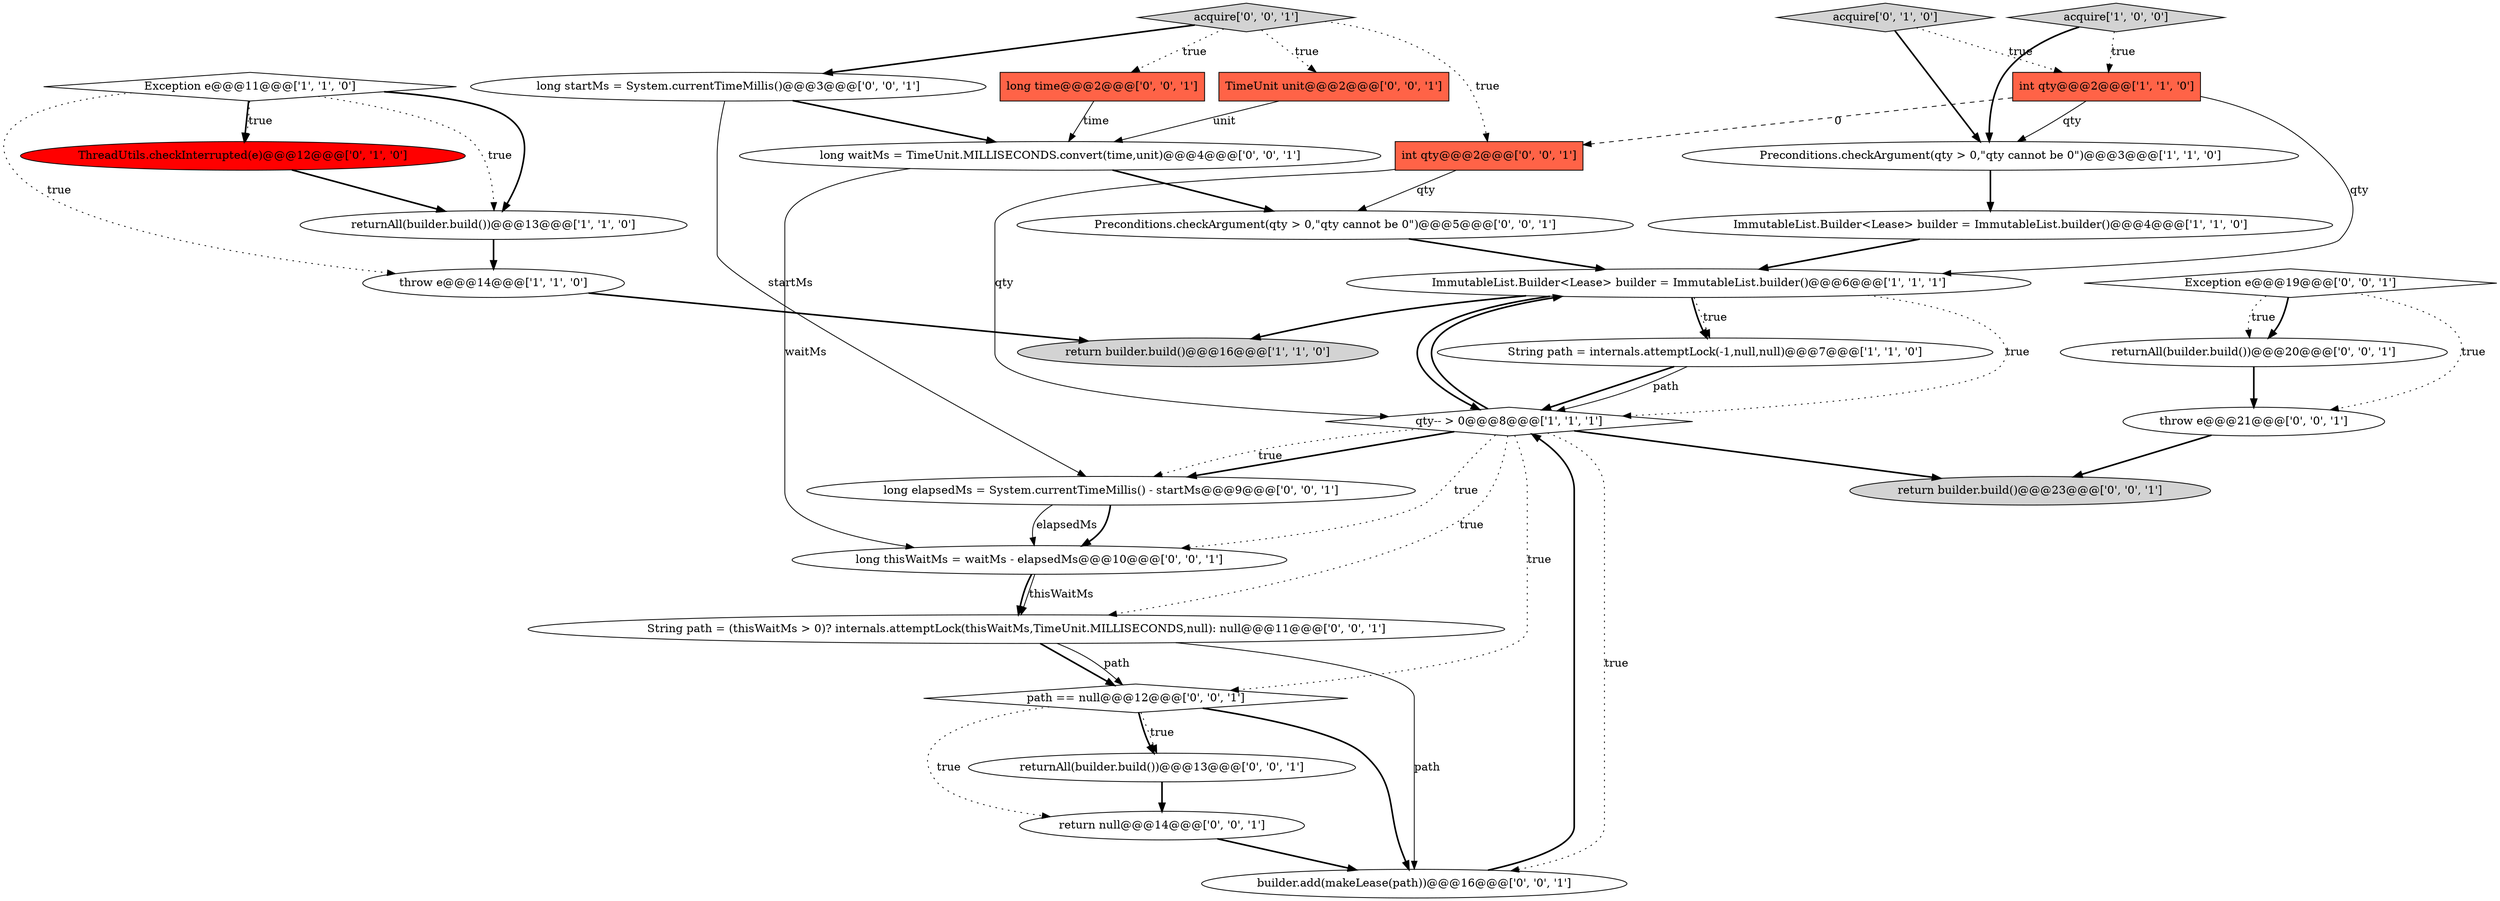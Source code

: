 digraph {
23 [style = filled, label = "TimeUnit unit@@@2@@@['0', '0', '1']", fillcolor = tomato, shape = box image = "AAA0AAABBB3BBB"];
27 [style = filled, label = "acquire['0', '0', '1']", fillcolor = lightgray, shape = diamond image = "AAA0AAABBB3BBB"];
19 [style = filled, label = "long startMs = System.currentTimeMillis()@@@3@@@['0', '0', '1']", fillcolor = white, shape = ellipse image = "AAA0AAABBB3BBB"];
24 [style = filled, label = "Exception e@@@19@@@['0', '0', '1']", fillcolor = white, shape = diamond image = "AAA0AAABBB3BBB"];
22 [style = filled, label = "path == null@@@12@@@['0', '0', '1']", fillcolor = white, shape = diamond image = "AAA0AAABBB3BBB"];
12 [style = filled, label = "acquire['0', '1', '0']", fillcolor = lightgray, shape = diamond image = "AAA0AAABBB2BBB"];
29 [style = filled, label = "int qty@@@2@@@['0', '0', '1']", fillcolor = tomato, shape = box image = "AAA0AAABBB3BBB"];
13 [style = filled, label = "Preconditions.checkArgument(qty > 0,\"qty cannot be 0\")@@@5@@@['0', '0', '1']", fillcolor = white, shape = ellipse image = "AAA0AAABBB3BBB"];
7 [style = filled, label = "ImmutableList.Builder<Lease> builder = ImmutableList.builder()@@@4@@@['1', '1', '0']", fillcolor = white, shape = ellipse image = "AAA0AAABBB1BBB"];
18 [style = filled, label = "return null@@@14@@@['0', '0', '1']", fillcolor = white, shape = ellipse image = "AAA0AAABBB3BBB"];
2 [style = filled, label = "returnAll(builder.build())@@@13@@@['1', '1', '0']", fillcolor = white, shape = ellipse image = "AAA0AAABBB1BBB"];
5 [style = filled, label = "throw e@@@14@@@['1', '1', '0']", fillcolor = white, shape = ellipse image = "AAA0AAABBB1BBB"];
1 [style = filled, label = "return builder.build()@@@16@@@['1', '1', '0']", fillcolor = lightgray, shape = ellipse image = "AAA0AAABBB1BBB"];
10 [style = filled, label = "acquire['1', '0', '0']", fillcolor = lightgray, shape = diamond image = "AAA0AAABBB1BBB"];
6 [style = filled, label = "qty-- > 0@@@8@@@['1', '1', '1']", fillcolor = white, shape = diamond image = "AAA0AAABBB1BBB"];
14 [style = filled, label = "return builder.build()@@@23@@@['0', '0', '1']", fillcolor = lightgray, shape = ellipse image = "AAA0AAABBB3BBB"];
28 [style = filled, label = "returnAll(builder.build())@@@20@@@['0', '0', '1']", fillcolor = white, shape = ellipse image = "AAA0AAABBB3BBB"];
30 [style = filled, label = "long waitMs = TimeUnit.MILLISECONDS.convert(time,unit)@@@4@@@['0', '0', '1']", fillcolor = white, shape = ellipse image = "AAA0AAABBB3BBB"];
4 [style = filled, label = "String path = internals.attemptLock(-1,null,null)@@@7@@@['1', '1', '0']", fillcolor = white, shape = ellipse image = "AAA0AAABBB1BBB"];
8 [style = filled, label = "int qty@@@2@@@['1', '1', '0']", fillcolor = tomato, shape = box image = "AAA0AAABBB1BBB"];
20 [style = filled, label = "long thisWaitMs = waitMs - elapsedMs@@@10@@@['0', '0', '1']", fillcolor = white, shape = ellipse image = "AAA0AAABBB3BBB"];
15 [style = filled, label = "returnAll(builder.build())@@@13@@@['0', '0', '1']", fillcolor = white, shape = ellipse image = "AAA0AAABBB3BBB"];
11 [style = filled, label = "ThreadUtils.checkInterrupted(e)@@@12@@@['0', '1', '0']", fillcolor = red, shape = ellipse image = "AAA1AAABBB2BBB"];
0 [style = filled, label = "Preconditions.checkArgument(qty > 0,\"qty cannot be 0\")@@@3@@@['1', '1', '0']", fillcolor = white, shape = ellipse image = "AAA0AAABBB1BBB"];
26 [style = filled, label = "long time@@@2@@@['0', '0', '1']", fillcolor = tomato, shape = box image = "AAA0AAABBB3BBB"];
25 [style = filled, label = "throw e@@@21@@@['0', '0', '1']", fillcolor = white, shape = ellipse image = "AAA0AAABBB3BBB"];
3 [style = filled, label = "ImmutableList.Builder<Lease> builder = ImmutableList.builder()@@@6@@@['1', '1', '1']", fillcolor = white, shape = ellipse image = "AAA0AAABBB1BBB"];
16 [style = filled, label = "String path = (thisWaitMs > 0)? internals.attemptLock(thisWaitMs,TimeUnit.MILLISECONDS,null): null@@@11@@@['0', '0', '1']", fillcolor = white, shape = ellipse image = "AAA0AAABBB3BBB"];
17 [style = filled, label = "builder.add(makeLease(path))@@@16@@@['0', '0', '1']", fillcolor = white, shape = ellipse image = "AAA0AAABBB3BBB"];
9 [style = filled, label = "Exception e@@@11@@@['1', '1', '0']", fillcolor = white, shape = diamond image = "AAA0AAABBB1BBB"];
21 [style = filled, label = "long elapsedMs = System.currentTimeMillis() - startMs@@@9@@@['0', '0', '1']", fillcolor = white, shape = ellipse image = "AAA0AAABBB3BBB"];
6->3 [style = bold, label=""];
24->28 [style = bold, label=""];
10->8 [style = dotted, label="true"];
20->16 [style = solid, label="thisWaitMs"];
22->15 [style = bold, label=""];
30->13 [style = bold, label=""];
22->18 [style = dotted, label="true"];
9->11 [style = bold, label=""];
3->1 [style = bold, label=""];
29->13 [style = solid, label="qty"];
17->6 [style = bold, label=""];
4->6 [style = bold, label=""];
9->2 [style = bold, label=""];
12->8 [style = dotted, label="true"];
24->25 [style = dotted, label="true"];
6->21 [style = bold, label=""];
27->26 [style = dotted, label="true"];
16->17 [style = solid, label="path"];
9->11 [style = dotted, label="true"];
18->17 [style = bold, label=""];
3->4 [style = dotted, label="true"];
27->23 [style = dotted, label="true"];
19->21 [style = solid, label="startMs"];
8->3 [style = solid, label="qty"];
3->6 [style = bold, label=""];
4->6 [style = solid, label="path"];
25->14 [style = bold, label=""];
23->30 [style = solid, label="unit"];
6->22 [style = dotted, label="true"];
3->6 [style = dotted, label="true"];
16->22 [style = bold, label=""];
24->28 [style = dotted, label="true"];
12->0 [style = bold, label=""];
29->6 [style = solid, label="qty"];
8->0 [style = solid, label="qty"];
3->4 [style = bold, label=""];
11->2 [style = bold, label=""];
7->3 [style = bold, label=""];
15->18 [style = bold, label=""];
6->17 [style = dotted, label="true"];
6->20 [style = dotted, label="true"];
0->7 [style = bold, label=""];
6->14 [style = bold, label=""];
5->1 [style = bold, label=""];
9->5 [style = dotted, label="true"];
21->20 [style = bold, label=""];
20->16 [style = bold, label=""];
13->3 [style = bold, label=""];
26->30 [style = solid, label="time"];
27->29 [style = dotted, label="true"];
9->2 [style = dotted, label="true"];
10->0 [style = bold, label=""];
21->20 [style = solid, label="elapsedMs"];
16->22 [style = solid, label="path"];
22->17 [style = bold, label=""];
28->25 [style = bold, label=""];
27->19 [style = bold, label=""];
6->21 [style = dotted, label="true"];
22->15 [style = dotted, label="true"];
8->29 [style = dashed, label="0"];
6->16 [style = dotted, label="true"];
2->5 [style = bold, label=""];
19->30 [style = bold, label=""];
30->20 [style = solid, label="waitMs"];
}
